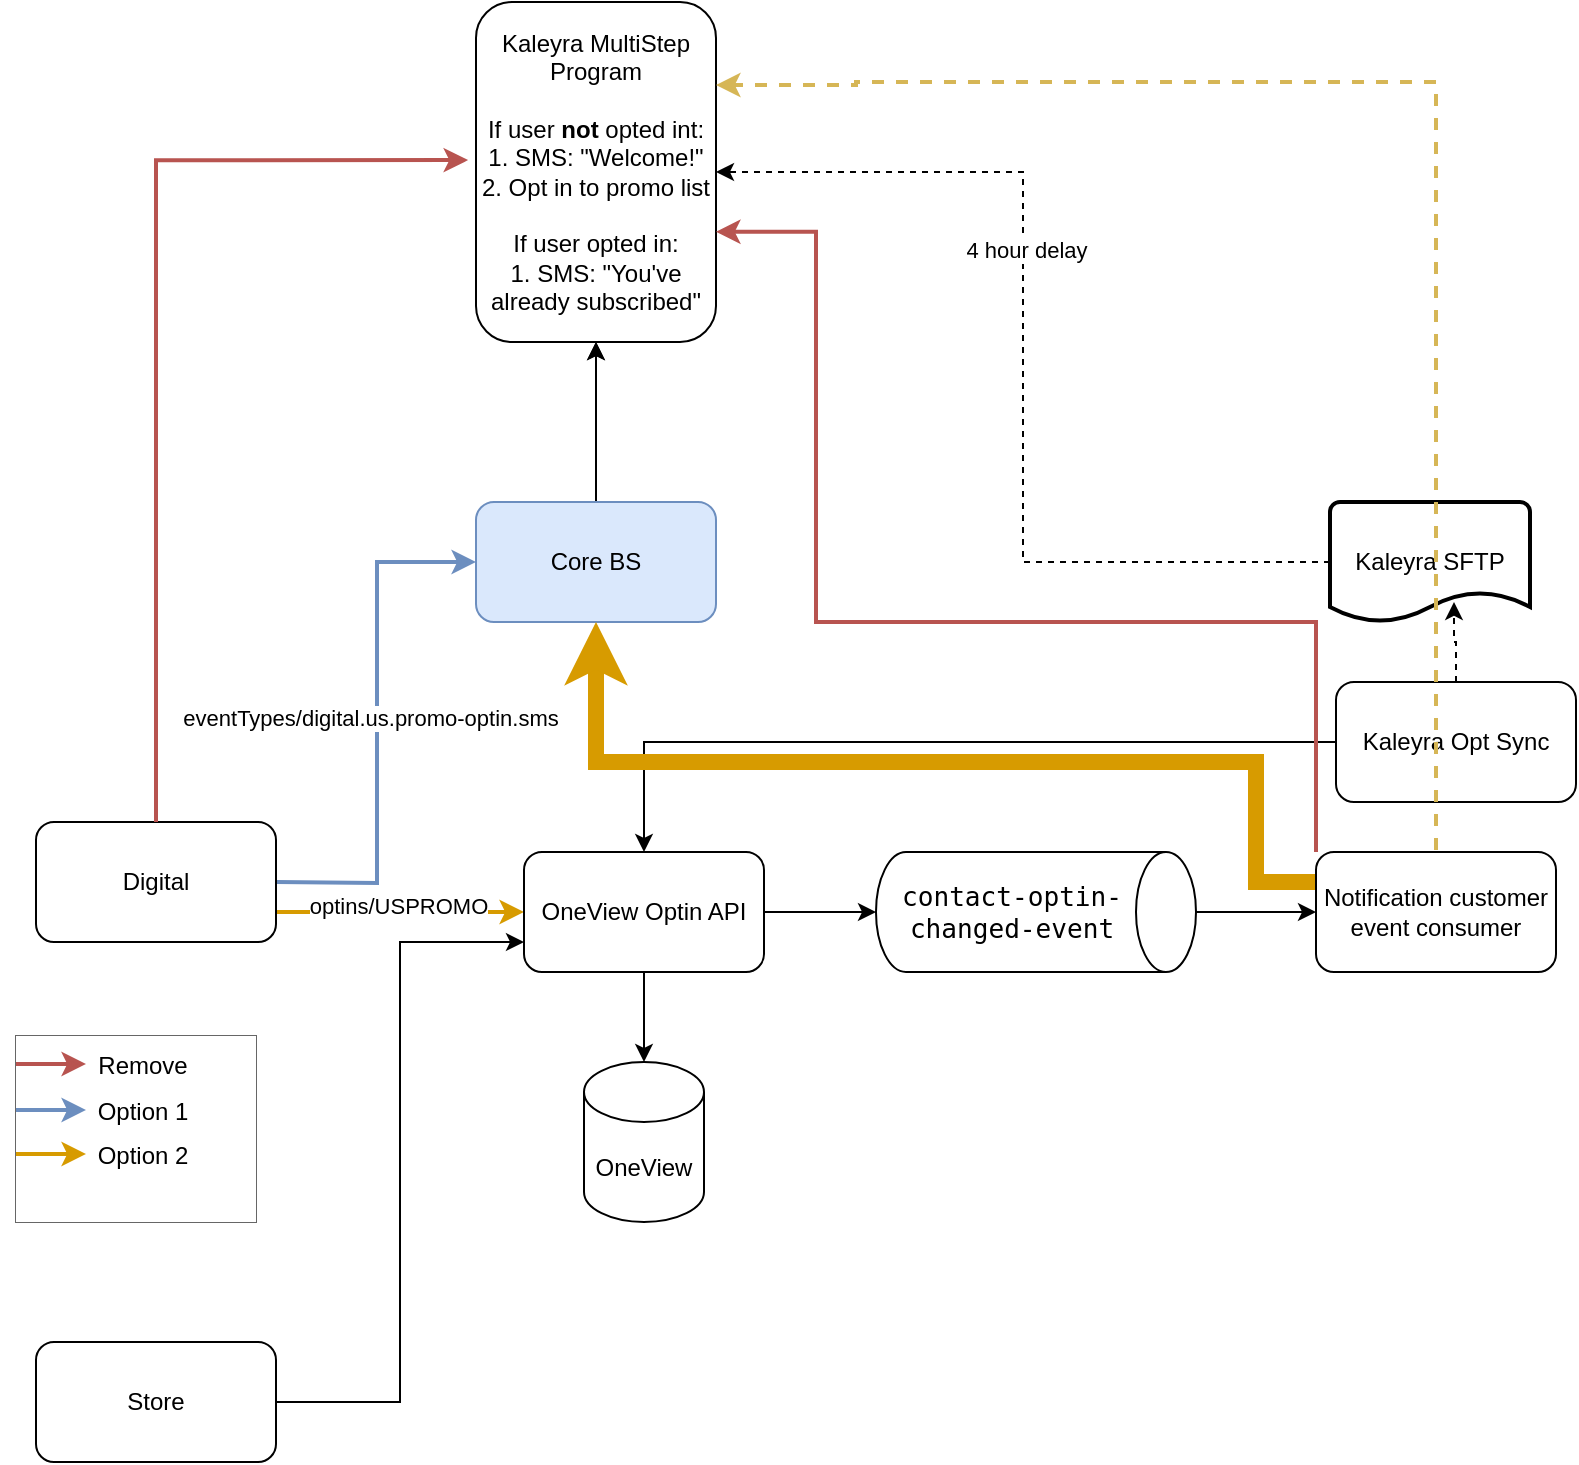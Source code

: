 <mxfile version="24.7.6">
  <diagram name="Page-1" id="-4LfHM0-d0m1FhVdr_tB">
    <mxGraphModel dx="1434" dy="786" grid="1" gridSize="10" guides="1" tooltips="1" connect="1" arrows="1" fold="1" page="1" pageScale="1" pageWidth="850" pageHeight="1100" math="0" shadow="0">
      <root>
        <mxCell id="0" />
        <mxCell id="1" parent="0" />
        <mxCell id="y6Z1SUE2Pmp9UzVw0fYm-55" value="" style="group;fillColor=#f5f5f5;fillStyle=solid;strokeColor=#666666;fontColor=#333333;" parent="1" vertex="1" connectable="0">
          <mxGeometry x="60" y="597" width="120" height="93" as="geometry" />
        </mxCell>
        <mxCell id="y6Z1SUE2Pmp9UzVw0fYm-45" value="" style="group;fillColor=default;" parent="y6Z1SUE2Pmp9UzVw0fYm-55" vertex="1" connectable="0">
          <mxGeometry width="120" height="93" as="geometry" />
        </mxCell>
        <mxCell id="y6Z1SUE2Pmp9UzVw0fYm-40" style="edgeStyle=orthogonalEdgeStyle;rounded=0;orthogonalLoop=1;jettySize=auto;html=1;fillColor=#f8cecc;strokeColor=#b85450;strokeWidth=2;" parent="y6Z1SUE2Pmp9UzVw0fYm-45" edge="1">
          <mxGeometry relative="1" as="geometry">
            <mxPoint y="14" as="sourcePoint" />
            <mxPoint x="35" y="14" as="targetPoint" />
            <Array as="points">
              <mxPoint y="14" />
            </Array>
          </mxGeometry>
        </mxCell>
        <mxCell id="y6Z1SUE2Pmp9UzVw0fYm-44" value="Remove" style="text;html=1;align=center;verticalAlign=middle;whiteSpace=wrap;rounded=0;" parent="y6Z1SUE2Pmp9UzVw0fYm-45" vertex="1">
          <mxGeometry x="39" width="49" height="30" as="geometry" />
        </mxCell>
        <mxCell id="y6Z1SUE2Pmp9UzVw0fYm-46" value="" style="group" parent="y6Z1SUE2Pmp9UzVw0fYm-45" vertex="1" connectable="0">
          <mxGeometry y="23" width="120" height="70" as="geometry" />
        </mxCell>
        <mxCell id="y6Z1SUE2Pmp9UzVw0fYm-47" style="edgeStyle=orthogonalEdgeStyle;rounded=0;orthogonalLoop=1;jettySize=auto;html=1;fillColor=#dae8fc;strokeColor=#6c8ebf;strokeWidth=2;" parent="y6Z1SUE2Pmp9UzVw0fYm-46" edge="1">
          <mxGeometry relative="1" as="geometry">
            <mxPoint y="14" as="sourcePoint" />
            <mxPoint x="35" y="14" as="targetPoint" />
            <Array as="points">
              <mxPoint y="14" />
            </Array>
          </mxGeometry>
        </mxCell>
        <mxCell id="y6Z1SUE2Pmp9UzVw0fYm-48" value="Option 1" style="text;html=1;align=center;verticalAlign=middle;whiteSpace=wrap;rounded=0;" parent="y6Z1SUE2Pmp9UzVw0fYm-46" vertex="1">
          <mxGeometry x="39" width="49" height="30" as="geometry" />
        </mxCell>
        <mxCell id="y6Z1SUE2Pmp9UzVw0fYm-50" value="" style="group" parent="y6Z1SUE2Pmp9UzVw0fYm-55" vertex="1" connectable="0">
          <mxGeometry y="45" width="88" height="30" as="geometry" />
        </mxCell>
        <mxCell id="y6Z1SUE2Pmp9UzVw0fYm-51" style="edgeStyle=orthogonalEdgeStyle;rounded=0;orthogonalLoop=1;jettySize=auto;html=1;fillColor=#ffe6cc;strokeColor=#d79b00;strokeWidth=2;" parent="y6Z1SUE2Pmp9UzVw0fYm-50" edge="1">
          <mxGeometry relative="1" as="geometry">
            <mxPoint y="14" as="sourcePoint" />
            <mxPoint x="35" y="14" as="targetPoint" />
            <Array as="points">
              <mxPoint y="14" />
            </Array>
          </mxGeometry>
        </mxCell>
        <mxCell id="y6Z1SUE2Pmp9UzVw0fYm-52" value="Option 2" style="text;html=1;align=center;verticalAlign=middle;whiteSpace=wrap;rounded=0;" parent="y6Z1SUE2Pmp9UzVw0fYm-50" vertex="1">
          <mxGeometry x="39" width="49" height="30" as="geometry" />
        </mxCell>
        <mxCell id="y6Z1SUE2Pmp9UzVw0fYm-8" value="" style="edgeStyle=orthogonalEdgeStyle;rounded=0;orthogonalLoop=1;jettySize=auto;html=1;" parent="1" source="y6Z1SUE2Pmp9UzVw0fYm-1" target="y6Z1SUE2Pmp9UzVw0fYm-7" edge="1">
          <mxGeometry relative="1" as="geometry" />
        </mxCell>
        <mxCell id="y6Z1SUE2Pmp9UzVw0fYm-16" value="" style="edgeStyle=orthogonalEdgeStyle;rounded=0;orthogonalLoop=1;jettySize=auto;html=1;strokeWidth=1;" parent="1" source="y6Z1SUE2Pmp9UzVw0fYm-1" target="y6Z1SUE2Pmp9UzVw0fYm-7" edge="1">
          <mxGeometry relative="1" as="geometry" />
        </mxCell>
        <mxCell id="y6Z1SUE2Pmp9UzVw0fYm-1" value="Core BS" style="rounded=1;whiteSpace=wrap;html=1;fillColor=#dae8fc;strokeColor=#6c8ebf;" parent="1" vertex="1">
          <mxGeometry x="290" y="330" width="120" height="60" as="geometry" />
        </mxCell>
        <mxCell id="y6Z1SUE2Pmp9UzVw0fYm-3" style="edgeStyle=orthogonalEdgeStyle;rounded=0;orthogonalLoop=1;jettySize=auto;html=1;entryX=0;entryY=0.5;entryDx=0;entryDy=0;fillColor=#dae8fc;strokeColor=#6c8ebf;strokeWidth=2;" parent="1" target="y6Z1SUE2Pmp9UzVw0fYm-1" edge="1">
          <mxGeometry relative="1" as="geometry">
            <mxPoint x="190" y="520" as="sourcePoint" />
          </mxGeometry>
        </mxCell>
        <mxCell id="y6Z1SUE2Pmp9UzVw0fYm-4" value="eventTypes/digital.us.promo-optin.sms" style="edgeLabel;html=1;align=center;verticalAlign=middle;resizable=0;points=[];" parent="y6Z1SUE2Pmp9UzVw0fYm-3" vertex="1" connectable="0">
          <mxGeometry x="0.024" y="4" relative="1" as="geometry">
            <mxPoint as="offset" />
          </mxGeometry>
        </mxCell>
        <mxCell id="y6Z1SUE2Pmp9UzVw0fYm-19" style="edgeStyle=orthogonalEdgeStyle;rounded=0;orthogonalLoop=1;jettySize=auto;html=1;exitX=1;exitY=0.75;exitDx=0;exitDy=0;fillColor=#ffe6cc;strokeColor=#d79b00;strokeWidth=2;" parent="1" source="y6Z1SUE2Pmp9UzVw0fYm-2" target="y6Z1SUE2Pmp9UzVw0fYm-18" edge="1">
          <mxGeometry relative="1" as="geometry" />
        </mxCell>
        <mxCell id="y6Z1SUE2Pmp9UzVw0fYm-28" value="optins/USPROMO" style="edgeLabel;html=1;align=center;verticalAlign=middle;resizable=0;points=[];" parent="y6Z1SUE2Pmp9UzVw0fYm-19" vertex="1" connectable="0">
          <mxGeometry x="-0.017" y="3" relative="1" as="geometry">
            <mxPoint as="offset" />
          </mxGeometry>
        </mxCell>
        <mxCell id="y6Z1SUE2Pmp9UzVw0fYm-2" value="Digital" style="rounded=1;whiteSpace=wrap;html=1;" parent="1" vertex="1">
          <mxGeometry x="70" y="490" width="120" height="60" as="geometry" />
        </mxCell>
        <mxCell id="y6Z1SUE2Pmp9UzVw0fYm-7" value="Kaleyra MultiStep&lt;div&gt;Program&lt;/div&gt;&lt;div&gt;&lt;br&gt;&lt;/div&gt;&lt;div&gt;&lt;div&gt;If user&amp;nbsp;&lt;b&gt;not&amp;nbsp;&lt;/b&gt;opted int:&lt;/div&gt;&lt;div&gt;1. SMS: &quot;Welcome!&quot;&lt;/div&gt;&lt;div&gt;2. Opt in to promo list&lt;br&gt;&lt;br&gt;&lt;/div&gt;If user opted in:&lt;/div&gt;&lt;div&gt;1. SMS: &quot;You&#39;ve already subscribed&quot;&lt;/div&gt;" style="rounded=1;whiteSpace=wrap;html=1;" parent="1" vertex="1">
          <mxGeometry x="290" y="80" width="120" height="170" as="geometry" />
        </mxCell>
        <mxCell id="y6Z1SUE2Pmp9UzVw0fYm-21" style="edgeStyle=orthogonalEdgeStyle;rounded=0;orthogonalLoop=1;jettySize=auto;html=1;entryX=0.5;entryY=0;entryDx=0;entryDy=0;strokeWidth=1;" parent="1" source="y6Z1SUE2Pmp9UzVw0fYm-9" target="y6Z1SUE2Pmp9UzVw0fYm-18" edge="1">
          <mxGeometry relative="1" as="geometry" />
        </mxCell>
        <mxCell id="y6Z1SUE2Pmp9UzVw0fYm-9" value="Kaleyra Opt Sync" style="rounded=1;whiteSpace=wrap;html=1;" parent="1" vertex="1">
          <mxGeometry x="720" y="420" width="120" height="60" as="geometry" />
        </mxCell>
        <mxCell id="y6Z1SUE2Pmp9UzVw0fYm-10" value="OneView" style="shape=cylinder3;whiteSpace=wrap;html=1;boundedLbl=1;backgroundOutline=1;size=15;" parent="1" vertex="1">
          <mxGeometry x="344" y="610" width="60" height="80" as="geometry" />
        </mxCell>
        <mxCell id="y6Z1SUE2Pmp9UzVw0fYm-12" style="edgeStyle=orthogonalEdgeStyle;rounded=0;orthogonalLoop=1;jettySize=auto;html=1;entryX=1;entryY=0.5;entryDx=0;entryDy=0;dashed=1;strokeWidth=1;" parent="1" source="y6Z1SUE2Pmp9UzVw0fYm-11" target="y6Z1SUE2Pmp9UzVw0fYm-7" edge="1">
          <mxGeometry relative="1" as="geometry" />
        </mxCell>
        <mxCell id="y6Z1SUE2Pmp9UzVw0fYm-62" value="4 hour delay" style="edgeLabel;html=1;align=center;verticalAlign=middle;resizable=0;points=[];" parent="y6Z1SUE2Pmp9UzVw0fYm-12" vertex="1" connectable="0">
          <mxGeometry x="0.233" y="-1" relative="1" as="geometry">
            <mxPoint as="offset" />
          </mxGeometry>
        </mxCell>
        <mxCell id="y6Z1SUE2Pmp9UzVw0fYm-11" value="Kaleyra SFTP" style="strokeWidth=2;html=1;shape=mxgraph.flowchart.document2;whiteSpace=wrap;size=0.25;" parent="1" vertex="1">
          <mxGeometry x="717" y="330" width="100" height="60" as="geometry" />
        </mxCell>
        <mxCell id="y6Z1SUE2Pmp9UzVw0fYm-13" style="edgeStyle=orthogonalEdgeStyle;rounded=0;orthogonalLoop=1;jettySize=auto;html=1;entryX=0.62;entryY=0.833;entryDx=0;entryDy=0;entryPerimeter=0;dashed=1;strokeWidth=1;" parent="1" source="y6Z1SUE2Pmp9UzVw0fYm-9" target="y6Z1SUE2Pmp9UzVw0fYm-11" edge="1">
          <mxGeometry relative="1" as="geometry" />
        </mxCell>
        <mxCell id="y6Z1SUE2Pmp9UzVw0fYm-18" value="OneView Optin API" style="rounded=1;whiteSpace=wrap;html=1;" parent="1" vertex="1">
          <mxGeometry x="314" y="505" width="120" height="60" as="geometry" />
        </mxCell>
        <mxCell id="y6Z1SUE2Pmp9UzVw0fYm-20" style="edgeStyle=orthogonalEdgeStyle;rounded=0;orthogonalLoop=1;jettySize=auto;html=1;entryX=0.5;entryY=0;entryDx=0;entryDy=0;entryPerimeter=0;" parent="1" source="y6Z1SUE2Pmp9UzVw0fYm-18" target="y6Z1SUE2Pmp9UzVw0fYm-10" edge="1">
          <mxGeometry relative="1" as="geometry" />
        </mxCell>
        <mxCell id="y6Z1SUE2Pmp9UzVw0fYm-24" value="&lt;span style=&quot;font-family: &amp;quot;JetBrains Mono&amp;quot;, monospace; font-size: 9.8pt;&quot;&gt;contact-optin-changed-event&lt;/span&gt;" style="shape=cylinder3;whiteSpace=wrap;html=1;boundedLbl=1;backgroundOutline=1;size=15;direction=south;" parent="1" vertex="1">
          <mxGeometry x="490" y="505" width="160" height="60" as="geometry" />
        </mxCell>
        <mxCell id="y6Z1SUE2Pmp9UzVw0fYm-25" style="edgeStyle=orthogonalEdgeStyle;rounded=0;orthogonalLoop=1;jettySize=auto;html=1;entryX=0.5;entryY=1;entryDx=0;entryDy=0;entryPerimeter=0;strokeWidth=1;" parent="1" source="y6Z1SUE2Pmp9UzVw0fYm-18" target="y6Z1SUE2Pmp9UzVw0fYm-24" edge="1">
          <mxGeometry relative="1" as="geometry" />
        </mxCell>
        <mxCell id="XjXSg5h1qu9zyyLHOJ7F-6" style="edgeStyle=orthogonalEdgeStyle;rounded=0;orthogonalLoop=1;jettySize=auto;html=1;exitX=0;exitY=0.25;exitDx=0;exitDy=0;entryX=0.5;entryY=1;entryDx=0;entryDy=0;fillColor=#ffe6cc;strokeColor=#d79b00;strokeWidth=8;" parent="1" source="y6Z1SUE2Pmp9UzVw0fYm-29" target="y6Z1SUE2Pmp9UzVw0fYm-1" edge="1">
          <mxGeometry relative="1" as="geometry">
            <Array as="points">
              <mxPoint x="680" y="520" />
              <mxPoint x="680" y="460" />
              <mxPoint x="350" y="460" />
            </Array>
          </mxGeometry>
        </mxCell>
        <mxCell id="XjXSg5h1qu9zyyLHOJ7F-7" style="edgeStyle=orthogonalEdgeStyle;rounded=0;orthogonalLoop=1;jettySize=auto;html=1;dashed=1;fillColor=#fff2cc;strokeColor=#d6b656;strokeWidth=2;entryX=1;entryY=0.25;entryDx=0;entryDy=0;" parent="1" edge="1">
          <mxGeometry relative="1" as="geometry">
            <mxPoint x="410" y="121.5" as="targetPoint" />
            <Array as="points">
              <mxPoint x="770" y="120" />
              <mxPoint x="480" y="120" />
              <mxPoint x="480" y="122" />
            </Array>
            <mxPoint x="770" y="504" as="sourcePoint" />
          </mxGeometry>
        </mxCell>
        <mxCell id="y6Z1SUE2Pmp9UzVw0fYm-29" value="Notification customer event consumer" style="rounded=1;whiteSpace=wrap;html=1;" parent="1" vertex="1">
          <mxGeometry x="710" y="505" width="120" height="60" as="geometry" />
        </mxCell>
        <mxCell id="y6Z1SUE2Pmp9UzVw0fYm-31" style="edgeStyle=orthogonalEdgeStyle;rounded=0;orthogonalLoop=1;jettySize=auto;html=1;entryX=0;entryY=0.5;entryDx=0;entryDy=0;strokeWidth=1;" parent="1" source="y6Z1SUE2Pmp9UzVw0fYm-24" target="y6Z1SUE2Pmp9UzVw0fYm-29" edge="1">
          <mxGeometry relative="1" as="geometry" />
        </mxCell>
        <mxCell id="y6Z1SUE2Pmp9UzVw0fYm-34" style="edgeStyle=orthogonalEdgeStyle;rounded=0;orthogonalLoop=1;jettySize=auto;html=1;entryX=-0.033;entryY=0.465;entryDx=0;entryDy=0;entryPerimeter=0;fillColor=#f8cecc;strokeColor=#b85450;strokeWidth=2;" parent="1" source="y6Z1SUE2Pmp9UzVw0fYm-2" target="y6Z1SUE2Pmp9UzVw0fYm-7" edge="1">
          <mxGeometry relative="1" as="geometry">
            <Array as="points">
              <mxPoint x="130" y="159" />
            </Array>
          </mxGeometry>
        </mxCell>
        <mxCell id="XjXSg5h1qu9zyyLHOJ7F-2" style="edgeStyle=orthogonalEdgeStyle;rounded=0;orthogonalLoop=1;jettySize=auto;html=1;exitX=0;exitY=0;exitDx=0;exitDy=0;entryX=1;entryY=0.676;entryDx=0;entryDy=0;entryPerimeter=0;fillColor=#f8cecc;strokeColor=#b85450;strokeWidth=2;" parent="1" source="y6Z1SUE2Pmp9UzVw0fYm-29" target="y6Z1SUE2Pmp9UzVw0fYm-7" edge="1">
          <mxGeometry relative="1" as="geometry">
            <Array as="points">
              <mxPoint x="710" y="390" />
              <mxPoint x="460" y="390" />
              <mxPoint x="460" y="195" />
            </Array>
          </mxGeometry>
        </mxCell>
        <mxCell id="XjXSg5h1qu9zyyLHOJ7F-5" style="edgeStyle=orthogonalEdgeStyle;rounded=0;orthogonalLoop=1;jettySize=auto;html=1;entryX=0;entryY=0.75;entryDx=0;entryDy=0;" parent="1" source="XjXSg5h1qu9zyyLHOJ7F-4" target="y6Z1SUE2Pmp9UzVw0fYm-18" edge="1">
          <mxGeometry relative="1" as="geometry" />
        </mxCell>
        <mxCell id="XjXSg5h1qu9zyyLHOJ7F-4" value="Store" style="rounded=1;whiteSpace=wrap;html=1;" parent="1" vertex="1">
          <mxGeometry x="70" y="750" width="120" height="60" as="geometry" />
        </mxCell>
      </root>
    </mxGraphModel>
  </diagram>
</mxfile>

